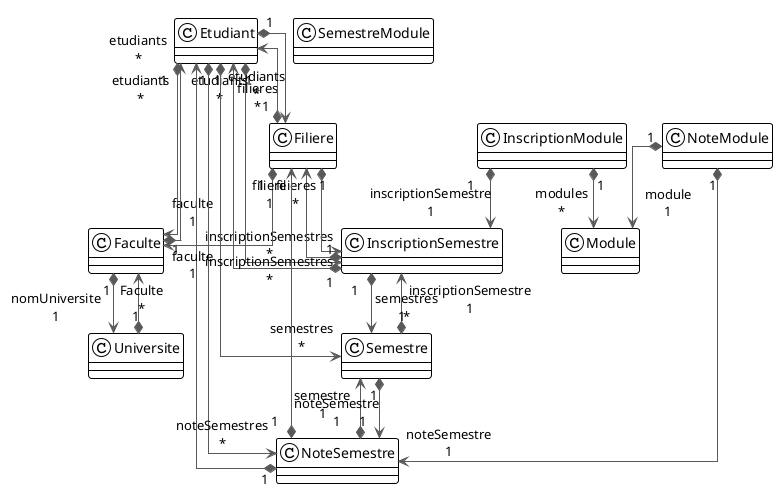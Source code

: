 @startuml

!theme plain
top to bottom direction
skinparam linetype ortho

class Etudiant
class Faculte
class Filiere
class InscriptionModule
class InscriptionSemestre
class Module
class NoteModule
class NoteSemestre
class Semestre
class SemestreModule
class Universite

Etudiant            "1" *-[#595959,plain]-> "faculte\n1" Faculte             
Etudiant            "1" *-[#595959,plain]-> "filieres\n*" Filiere             
Etudiant            "1" *-[#595959,plain]-> "inscriptionSemestres\n*" InscriptionSemestre 
Etudiant            "1" *-[#595959,plain]-> "noteSemestres\n*" NoteSemestre        
Etudiant            "1" *-[#595959,plain]-> "semestres\n*" Semestre            
Faculte             "1" *-[#595959,plain]-> "etudiants\n*" Etudiant            
Faculte             "1" *-[#595959,plain]-> "nomUniversite\n1" Universite          
Filiere             "1" *-[#595959,plain]-> "etudiants\n*" Etudiant            
Filiere             "1" *-[#595959,plain]-> "faculte\n1" Faculte             
Filiere             "1" *-[#595959,plain]-> "inscriptionSemestres\n*" InscriptionSemestre 
InscriptionModule   "1" *-[#595959,plain]-> "inscriptionSemestre\n1" InscriptionSemestre 
InscriptionModule   "1" *-[#595959,plain]-> "modules\n*" Module              
InscriptionSemestre "1" *-[#595959,plain]-> "etudiants\n*" Etudiant            
InscriptionSemestre "1" *-[#595959,plain]-> "filieres\n*" Filiere             
InscriptionSemestre "1" *-[#595959,plain]-> "semestres\n*" Semestre            
NoteModule          "1" *-[#595959,plain]-> "module\n1" Module              
NoteModule          "1" *-[#595959,plain]-> "noteSemestre\n1" NoteSemestre        
NoteSemestre        "1" *-[#595959,plain]-> "etudiants\n*" Etudiant            
NoteSemestre        "1" *-[#595959,plain]-> "filiere\n1" Filiere             
NoteSemestre        "1" *-[#595959,plain]-> "semestre\n1" Semestre            
Semestre            "1" *-[#595959,plain]-> "inscriptionSemestre\n1" InscriptionSemestre 
Semestre            "1" *-[#595959,plain]-> "noteSemestre\n1" NoteSemestre        
Universite          "1" *-[#595959,plain]-> "Faculte\n*" Faculte             
@enduml
